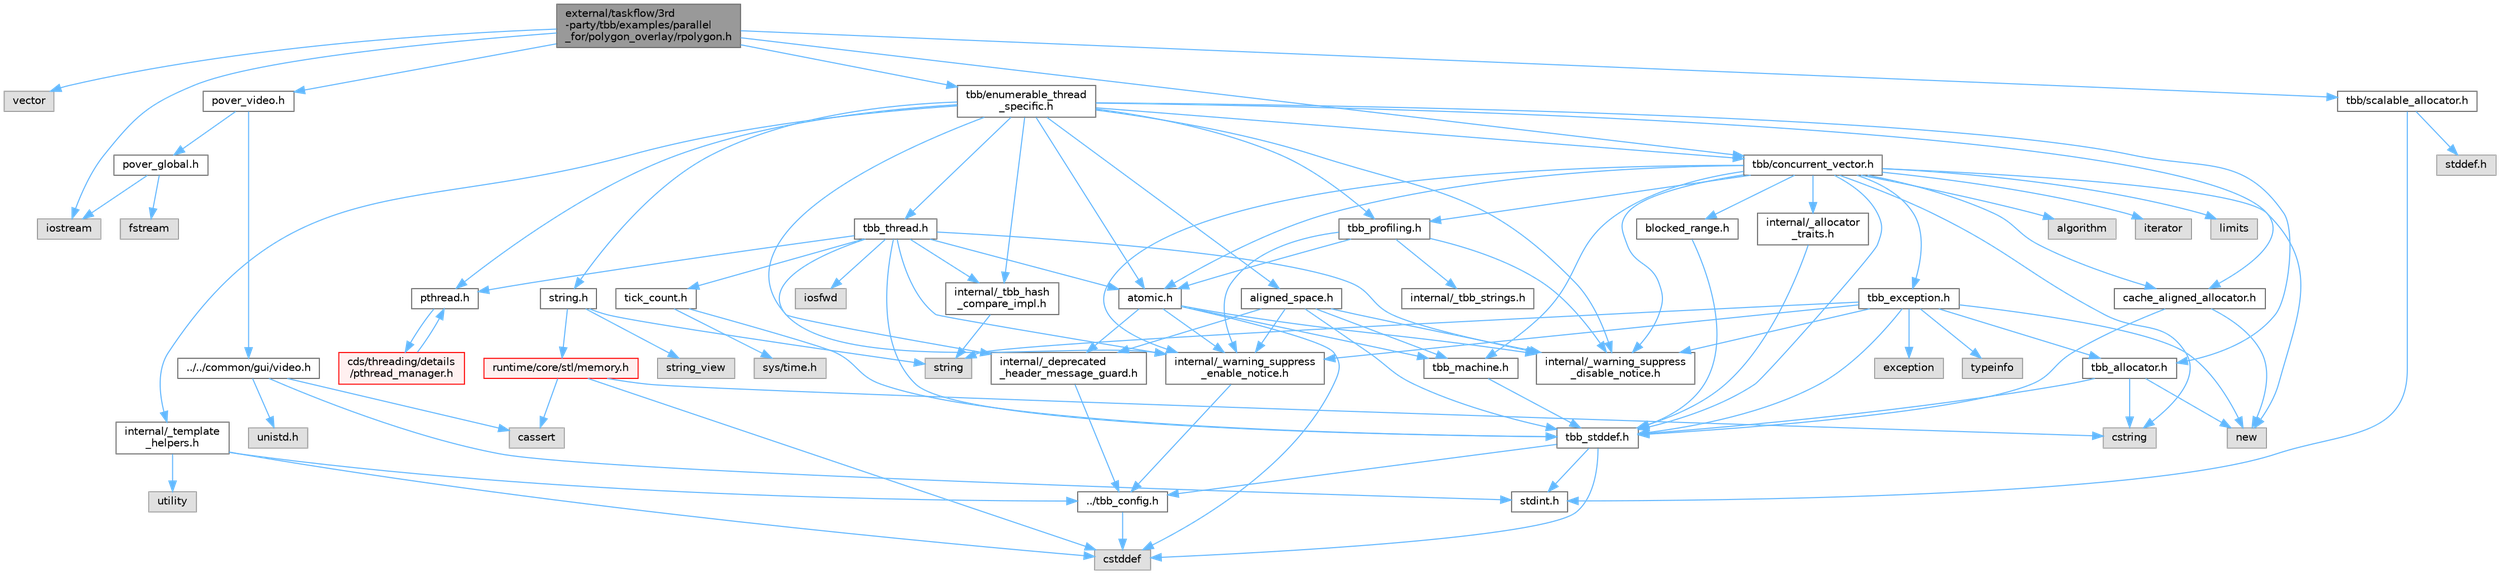 digraph "external/taskflow/3rd-party/tbb/examples/parallel_for/polygon_overlay/rpolygon.h"
{
 // LATEX_PDF_SIZE
  bgcolor="transparent";
  edge [fontname=Helvetica,fontsize=10,labelfontname=Helvetica,labelfontsize=10];
  node [fontname=Helvetica,fontsize=10,shape=box,height=0.2,width=0.4];
  Node1 [id="Node000001",label="external/taskflow/3rd\l-party/tbb/examples/parallel\l_for/polygon_overlay/rpolygon.h",height=0.2,width=0.4,color="gray40", fillcolor="grey60", style="filled", fontcolor="black",tooltip=" "];
  Node1 -> Node2 [id="edge1_Node000001_Node000002",color="steelblue1",style="solid",tooltip=" "];
  Node2 [id="Node000002",label="vector",height=0.2,width=0.4,color="grey60", fillcolor="#E0E0E0", style="filled",tooltip=" "];
  Node1 -> Node3 [id="edge2_Node000001_Node000003",color="steelblue1",style="solid",tooltip=" "];
  Node3 [id="Node000003",label="iostream",height=0.2,width=0.4,color="grey60", fillcolor="#E0E0E0", style="filled",tooltip=" "];
  Node1 -> Node4 [id="edge3_Node000001_Node000004",color="steelblue1",style="solid",tooltip=" "];
  Node4 [id="Node000004",label="pover_video.h",height=0.2,width=0.4,color="grey40", fillcolor="white", style="filled",URL="$pover__video_8h.html",tooltip=" "];
  Node4 -> Node5 [id="edge4_Node000004_Node000005",color="steelblue1",style="solid",tooltip=" "];
  Node5 [id="Node000005",label="../../common/gui/video.h",height=0.2,width=0.4,color="grey40", fillcolor="white", style="filled",URL="$3rd-party_2tbb_2examples_2common_2gui_2video_8h.html",tooltip=" "];
  Node5 -> Node6 [id="edge5_Node000005_Node000006",color="steelblue1",style="solid",tooltip=" "];
  Node6 [id="Node000006",label="cassert",height=0.2,width=0.4,color="grey60", fillcolor="#E0E0E0", style="filled",tooltip=" "];
  Node5 -> Node7 [id="edge6_Node000005_Node000007",color="steelblue1",style="solid",tooltip=" "];
  Node7 [id="Node000007",label="stdint.h",height=0.2,width=0.4,color="grey40", fillcolor="white", style="filled",URL="$stdint_8h.html",tooltip=" "];
  Node5 -> Node8 [id="edge7_Node000005_Node000008",color="steelblue1",style="solid",tooltip=" "];
  Node8 [id="Node000008",label="unistd.h",height=0.2,width=0.4,color="grey60", fillcolor="#E0E0E0", style="filled",tooltip=" "];
  Node4 -> Node9 [id="edge8_Node000004_Node000009",color="steelblue1",style="solid",tooltip=" "];
  Node9 [id="Node000009",label="pover_global.h",height=0.2,width=0.4,color="grey40", fillcolor="white", style="filled",URL="$pover__global_8h.html",tooltip=" "];
  Node9 -> Node3 [id="edge9_Node000009_Node000003",color="steelblue1",style="solid",tooltip=" "];
  Node9 -> Node10 [id="edge10_Node000009_Node000010",color="steelblue1",style="solid",tooltip=" "];
  Node10 [id="Node000010",label="fstream",height=0.2,width=0.4,color="grey60", fillcolor="#E0E0E0", style="filled",tooltip=" "];
  Node1 -> Node11 [id="edge11_Node000001_Node000011",color="steelblue1",style="solid",tooltip=" "];
  Node11 [id="Node000011",label="tbb/scalable_allocator.h",height=0.2,width=0.4,color="grey40", fillcolor="white", style="filled",URL="$scalable__allocator_8h.html",tooltip=" "];
  Node11 -> Node12 [id="edge12_Node000011_Node000012",color="steelblue1",style="solid",tooltip=" "];
  Node12 [id="Node000012",label="stddef.h",height=0.2,width=0.4,color="grey60", fillcolor="#E0E0E0", style="filled",tooltip=" "];
  Node11 -> Node7 [id="edge13_Node000011_Node000007",color="steelblue1",style="solid",tooltip=" "];
  Node1 -> Node13 [id="edge14_Node000001_Node000013",color="steelblue1",style="solid",tooltip=" "];
  Node13 [id="Node000013",label="tbb/concurrent_vector.h",height=0.2,width=0.4,color="grey40", fillcolor="white", style="filled",URL="$concurrent__vector_8h.html",tooltip=" "];
  Node13 -> Node14 [id="edge15_Node000013_Node000014",color="steelblue1",style="solid",tooltip=" "];
  Node14 [id="Node000014",label="internal/_warning_suppress\l_enable_notice.h",height=0.2,width=0.4,color="grey40", fillcolor="white", style="filled",URL="$__warning__suppress__enable__notice_8h.html",tooltip=" "];
  Node14 -> Node15 [id="edge16_Node000014_Node000015",color="steelblue1",style="solid",tooltip=" "];
  Node15 [id="Node000015",label="../tbb_config.h",height=0.2,width=0.4,color="grey40", fillcolor="white", style="filled",URL="$tbb__config_8h.html",tooltip=" "];
  Node15 -> Node16 [id="edge17_Node000015_Node000016",color="steelblue1",style="solid",tooltip=" "];
  Node16 [id="Node000016",label="cstddef",height=0.2,width=0.4,color="grey60", fillcolor="#E0E0E0", style="filled",tooltip=" "];
  Node13 -> Node17 [id="edge18_Node000013_Node000017",color="steelblue1",style="solid",tooltip=" "];
  Node17 [id="Node000017",label="tbb_stddef.h",height=0.2,width=0.4,color="grey40", fillcolor="white", style="filled",URL="$tbb__stddef_8h.html",tooltip=" "];
  Node17 -> Node15 [id="edge19_Node000017_Node000015",color="steelblue1",style="solid",tooltip=" "];
  Node17 -> Node16 [id="edge20_Node000017_Node000016",color="steelblue1",style="solid",tooltip=" "];
  Node17 -> Node7 [id="edge21_Node000017_Node000007",color="steelblue1",style="solid",tooltip=" "];
  Node13 -> Node18 [id="edge22_Node000013_Node000018",color="steelblue1",style="solid",tooltip=" "];
  Node18 [id="Node000018",label="tbb_exception.h",height=0.2,width=0.4,color="grey40", fillcolor="white", style="filled",URL="$tbb__exception_8h.html",tooltip=" "];
  Node18 -> Node14 [id="edge23_Node000018_Node000014",color="steelblue1",style="solid",tooltip=" "];
  Node18 -> Node17 [id="edge24_Node000018_Node000017",color="steelblue1",style="solid",tooltip=" "];
  Node18 -> Node19 [id="edge25_Node000018_Node000019",color="steelblue1",style="solid",tooltip=" "];
  Node19 [id="Node000019",label="exception",height=0.2,width=0.4,color="grey60", fillcolor="#E0E0E0", style="filled",tooltip=" "];
  Node18 -> Node20 [id="edge26_Node000018_Node000020",color="steelblue1",style="solid",tooltip=" "];
  Node20 [id="Node000020",label="new",height=0.2,width=0.4,color="grey60", fillcolor="#E0E0E0", style="filled",tooltip=" "];
  Node18 -> Node21 [id="edge27_Node000018_Node000021",color="steelblue1",style="solid",tooltip=" "];
  Node21 [id="Node000021",label="string",height=0.2,width=0.4,color="grey60", fillcolor="#E0E0E0", style="filled",tooltip=" "];
  Node18 -> Node22 [id="edge28_Node000018_Node000022",color="steelblue1",style="solid",tooltip=" "];
  Node22 [id="Node000022",label="tbb_allocator.h",height=0.2,width=0.4,color="grey40", fillcolor="white", style="filled",URL="$tbb__allocator_8h.html",tooltip=" "];
  Node22 -> Node17 [id="edge29_Node000022_Node000017",color="steelblue1",style="solid",tooltip=" "];
  Node22 -> Node20 [id="edge30_Node000022_Node000020",color="steelblue1",style="solid",tooltip=" "];
  Node22 -> Node23 [id="edge31_Node000022_Node000023",color="steelblue1",style="solid",tooltip=" "];
  Node23 [id="Node000023",label="cstring",height=0.2,width=0.4,color="grey60", fillcolor="#E0E0E0", style="filled",tooltip=" "];
  Node18 -> Node24 [id="edge32_Node000018_Node000024",color="steelblue1",style="solid",tooltip=" "];
  Node24 [id="Node000024",label="typeinfo",height=0.2,width=0.4,color="grey60", fillcolor="#E0E0E0", style="filled",tooltip=" "];
  Node18 -> Node25 [id="edge33_Node000018_Node000025",color="steelblue1",style="solid",tooltip=" "];
  Node25 [id="Node000025",label="internal/_warning_suppress\l_disable_notice.h",height=0.2,width=0.4,color="grey40", fillcolor="white", style="filled",URL="$__warning__suppress__disable__notice_8h.html",tooltip=" "];
  Node13 -> Node26 [id="edge34_Node000013_Node000026",color="steelblue1",style="solid",tooltip=" "];
  Node26 [id="Node000026",label="atomic.h",height=0.2,width=0.4,color="grey40", fillcolor="white", style="filled",URL="$external_2taskflow_23rd-party_2tbb_2include_2tbb_2atomic_8h.html",tooltip=" "];
  Node26 -> Node27 [id="edge35_Node000026_Node000027",color="steelblue1",style="solid",tooltip=" "];
  Node27 [id="Node000027",label="internal/_deprecated\l_header_message_guard.h",height=0.2,width=0.4,color="grey40", fillcolor="white", style="filled",URL="$__deprecated__header__message__guard_8h.html",tooltip=" "];
  Node27 -> Node15 [id="edge36_Node000027_Node000015",color="steelblue1",style="solid",tooltip=" "];
  Node26 -> Node14 [id="edge37_Node000026_Node000014",color="steelblue1",style="solid",tooltip=" "];
  Node26 -> Node16 [id="edge38_Node000026_Node000016",color="steelblue1",style="solid",tooltip=" "];
  Node26 -> Node28 [id="edge39_Node000026_Node000028",color="steelblue1",style="solid",tooltip=" "];
  Node28 [id="Node000028",label="tbb_machine.h",height=0.2,width=0.4,color="grey40", fillcolor="white", style="filled",URL="$tbb__machine_8h.html",tooltip=" "];
  Node28 -> Node17 [id="edge40_Node000028_Node000017",color="steelblue1",style="solid",tooltip=" "];
  Node26 -> Node25 [id="edge41_Node000026_Node000025",color="steelblue1",style="solid",tooltip=" "];
  Node13 -> Node29 [id="edge42_Node000013_Node000029",color="steelblue1",style="solid",tooltip=" "];
  Node29 [id="Node000029",label="cache_aligned_allocator.h",height=0.2,width=0.4,color="grey40", fillcolor="white", style="filled",URL="$cache__aligned__allocator_8h.html",tooltip=" "];
  Node29 -> Node20 [id="edge43_Node000029_Node000020",color="steelblue1",style="solid",tooltip=" "];
  Node29 -> Node17 [id="edge44_Node000029_Node000017",color="steelblue1",style="solid",tooltip=" "];
  Node13 -> Node30 [id="edge45_Node000013_Node000030",color="steelblue1",style="solid",tooltip=" "];
  Node30 [id="Node000030",label="blocked_range.h",height=0.2,width=0.4,color="grey40", fillcolor="white", style="filled",URL="$blocked__range_8h.html",tooltip=" "];
  Node30 -> Node17 [id="edge46_Node000030_Node000017",color="steelblue1",style="solid",tooltip=" "];
  Node13 -> Node28 [id="edge47_Node000013_Node000028",color="steelblue1",style="solid",tooltip=" "];
  Node13 -> Node31 [id="edge48_Node000013_Node000031",color="steelblue1",style="solid",tooltip=" "];
  Node31 [id="Node000031",label="tbb_profiling.h",height=0.2,width=0.4,color="grey40", fillcolor="white", style="filled",URL="$tbb__profiling_8h.html",tooltip=" "];
  Node31 -> Node14 [id="edge49_Node000031_Node000014",color="steelblue1",style="solid",tooltip=" "];
  Node31 -> Node32 [id="edge50_Node000031_Node000032",color="steelblue1",style="solid",tooltip=" "];
  Node32 [id="Node000032",label="internal/_tbb_strings.h",height=0.2,width=0.4,color="grey40", fillcolor="white", style="filled",URL="$__tbb__strings_8h.html",tooltip=" "];
  Node31 -> Node26 [id="edge51_Node000031_Node000026",color="steelblue1",style="solid",tooltip=" "];
  Node31 -> Node25 [id="edge52_Node000031_Node000025",color="steelblue1",style="solid",tooltip=" "];
  Node13 -> Node20 [id="edge53_Node000013_Node000020",color="steelblue1",style="solid",tooltip=" "];
  Node13 -> Node23 [id="edge54_Node000013_Node000023",color="steelblue1",style="solid",tooltip=" "];
  Node13 -> Node33 [id="edge55_Node000013_Node000033",color="steelblue1",style="solid",tooltip=" "];
  Node33 [id="Node000033",label="algorithm",height=0.2,width=0.4,color="grey60", fillcolor="#E0E0E0", style="filled",tooltip=" "];
  Node13 -> Node34 [id="edge56_Node000013_Node000034",color="steelblue1",style="solid",tooltip=" "];
  Node34 [id="Node000034",label="iterator",height=0.2,width=0.4,color="grey60", fillcolor="#E0E0E0", style="filled",tooltip=" "];
  Node13 -> Node35 [id="edge57_Node000013_Node000035",color="steelblue1",style="solid",tooltip=" "];
  Node35 [id="Node000035",label="internal/_allocator\l_traits.h",height=0.2,width=0.4,color="grey40", fillcolor="white", style="filled",URL="$__allocator__traits_8h.html",tooltip=" "];
  Node35 -> Node17 [id="edge58_Node000035_Node000017",color="steelblue1",style="solid",tooltip=" "];
  Node13 -> Node36 [id="edge59_Node000013_Node000036",color="steelblue1",style="solid",tooltip=" "];
  Node36 [id="Node000036",label="limits",height=0.2,width=0.4,color="grey60", fillcolor="#E0E0E0", style="filled",tooltip=" "];
  Node13 -> Node25 [id="edge60_Node000013_Node000025",color="steelblue1",style="solid",tooltip=" "];
  Node1 -> Node37 [id="edge61_Node000001_Node000037",color="steelblue1",style="solid",tooltip=" "];
  Node37 [id="Node000037",label="tbb/enumerable_thread\l_specific.h",height=0.2,width=0.4,color="grey40", fillcolor="white", style="filled",URL="$enumerable__thread__specific_8h.html",tooltip=" "];
  Node37 -> Node14 [id="edge62_Node000037_Node000014",color="steelblue1",style="solid",tooltip=" "];
  Node37 -> Node26 [id="edge63_Node000037_Node000026",color="steelblue1",style="solid",tooltip=" "];
  Node37 -> Node13 [id="edge64_Node000037_Node000013",color="steelblue1",style="solid",tooltip=" "];
  Node37 -> Node38 [id="edge65_Node000037_Node000038",color="steelblue1",style="solid",tooltip=" "];
  Node38 [id="Node000038",label="tbb_thread.h",height=0.2,width=0.4,color="grey40", fillcolor="white", style="filled",URL="$tbb__thread_8h.html",tooltip=" "];
  Node38 -> Node27 [id="edge66_Node000038_Node000027",color="steelblue1",style="solid",tooltip=" "];
  Node38 -> Node14 [id="edge67_Node000038_Node000014",color="steelblue1",style="solid",tooltip=" "];
  Node38 -> Node17 [id="edge68_Node000038_Node000017",color="steelblue1",style="solid",tooltip=" "];
  Node38 -> Node39 [id="edge69_Node000038_Node000039",color="steelblue1",style="solid",tooltip=" "];
  Node39 [id="Node000039",label="pthread.h",height=0.2,width=0.4,color="grey40", fillcolor="white", style="filled",URL="$pthread_8h.html",tooltip=" "];
  Node39 -> Node40 [id="edge70_Node000039_Node000040",color="steelblue1",style="solid",tooltip=" "];
  Node40 [id="Node000040",label="cds/threading/details\l/pthread_manager.h",height=0.2,width=0.4,color="red", fillcolor="#FFF0F0", style="filled",URL="$pthread__manager_8h.html",tooltip=" "];
  Node40 -> Node39 [id="edge71_Node000040_Node000039",color="steelblue1",style="solid",tooltip=" "];
  Node38 -> Node26 [id="edge72_Node000038_Node000026",color="steelblue1",style="solid",tooltip=" "];
  Node38 -> Node83 [id="edge73_Node000038_Node000083",color="steelblue1",style="solid",tooltip=" "];
  Node83 [id="Node000083",label="internal/_tbb_hash\l_compare_impl.h",height=0.2,width=0.4,color="grey40", fillcolor="white", style="filled",URL="$__tbb__hash__compare__impl_8h.html",tooltip=" "];
  Node83 -> Node21 [id="edge74_Node000083_Node000021",color="steelblue1",style="solid",tooltip=" "];
  Node38 -> Node84 [id="edge75_Node000038_Node000084",color="steelblue1",style="solid",tooltip=" "];
  Node84 [id="Node000084",label="tick_count.h",height=0.2,width=0.4,color="grey40", fillcolor="white", style="filled",URL="$tick__count_8h.html",tooltip=" "];
  Node84 -> Node17 [id="edge76_Node000084_Node000017",color="steelblue1",style="solid",tooltip=" "];
  Node84 -> Node85 [id="edge77_Node000084_Node000085",color="steelblue1",style="solid",tooltip=" "];
  Node85 [id="Node000085",label="sys/time.h",height=0.2,width=0.4,color="grey60", fillcolor="#E0E0E0", style="filled",tooltip=" "];
  Node38 -> Node86 [id="edge78_Node000038_Node000086",color="steelblue1",style="solid",tooltip=" "];
  Node86 [id="Node000086",label="iosfwd",height=0.2,width=0.4,color="grey60", fillcolor="#E0E0E0", style="filled",tooltip=" "];
  Node38 -> Node25 [id="edge79_Node000038_Node000025",color="steelblue1",style="solid",tooltip=" "];
  Node37 -> Node22 [id="edge80_Node000037_Node000022",color="steelblue1",style="solid",tooltip=" "];
  Node37 -> Node29 [id="edge81_Node000037_Node000029",color="steelblue1",style="solid",tooltip=" "];
  Node37 -> Node87 [id="edge82_Node000037_Node000087",color="steelblue1",style="solid",tooltip=" "];
  Node87 [id="Node000087",label="aligned_space.h",height=0.2,width=0.4,color="grey40", fillcolor="white", style="filled",URL="$aligned__space_8h.html",tooltip=" "];
  Node87 -> Node27 [id="edge83_Node000087_Node000027",color="steelblue1",style="solid",tooltip=" "];
  Node87 -> Node14 [id="edge84_Node000087_Node000014",color="steelblue1",style="solid",tooltip=" "];
  Node87 -> Node17 [id="edge85_Node000087_Node000017",color="steelblue1",style="solid",tooltip=" "];
  Node87 -> Node28 [id="edge86_Node000087_Node000028",color="steelblue1",style="solid",tooltip=" "];
  Node87 -> Node25 [id="edge87_Node000087_Node000025",color="steelblue1",style="solid",tooltip=" "];
  Node37 -> Node88 [id="edge88_Node000037_Node000088",color="steelblue1",style="solid",tooltip=" "];
  Node88 [id="Node000088",label="internal/_template\l_helpers.h",height=0.2,width=0.4,color="grey40", fillcolor="white", style="filled",URL="$__template__helpers_8h.html",tooltip=" "];
  Node88 -> Node75 [id="edge89_Node000088_Node000075",color="steelblue1",style="solid",tooltip=" "];
  Node75 [id="Node000075",label="utility",height=0.2,width=0.4,color="grey60", fillcolor="#E0E0E0", style="filled",tooltip=" "];
  Node88 -> Node16 [id="edge90_Node000088_Node000016",color="steelblue1",style="solid",tooltip=" "];
  Node88 -> Node15 [id="edge91_Node000088_Node000015",color="steelblue1",style="solid",tooltip=" "];
  Node37 -> Node83 [id="edge92_Node000037_Node000083",color="steelblue1",style="solid",tooltip=" "];
  Node37 -> Node31 [id="edge93_Node000037_Node000031",color="steelblue1",style="solid",tooltip=" "];
  Node37 -> Node89 [id="edge94_Node000037_Node000089",color="steelblue1",style="solid",tooltip=" "];
  Node89 [id="Node000089",label="string.h",height=0.2,width=0.4,color="grey40", fillcolor="white", style="filled",URL="$string_8h.html",tooltip=" "];
  Node89 -> Node21 [id="edge95_Node000089_Node000021",color="steelblue1",style="solid",tooltip=" "];
  Node89 -> Node90 [id="edge96_Node000089_Node000090",color="steelblue1",style="solid",tooltip=" "];
  Node90 [id="Node000090",label="string_view",height=0.2,width=0.4,color="grey60", fillcolor="#E0E0E0", style="filled",tooltip=" "];
  Node89 -> Node91 [id="edge97_Node000089_Node000091",color="steelblue1",style="solid",tooltip=" "];
  Node91 [id="Node000091",label="runtime/core/stl/memory.h",height=0.2,width=0.4,color="red", fillcolor="#FFF0F0", style="filled",URL="$runtime_2core_2stl_2memory_8h.html",tooltip=" "];
  Node91 -> Node16 [id="edge98_Node000091_Node000016",color="steelblue1",style="solid",tooltip=" "];
  Node91 -> Node6 [id="edge99_Node000091_Node000006",color="steelblue1",style="solid",tooltip=" "];
  Node91 -> Node23 [id="edge100_Node000091_Node000023",color="steelblue1",style="solid",tooltip=" "];
  Node37 -> Node39 [id="edge101_Node000037_Node000039",color="steelblue1",style="solid",tooltip=" "];
  Node37 -> Node25 [id="edge102_Node000037_Node000025",color="steelblue1",style="solid",tooltip=" "];
}
